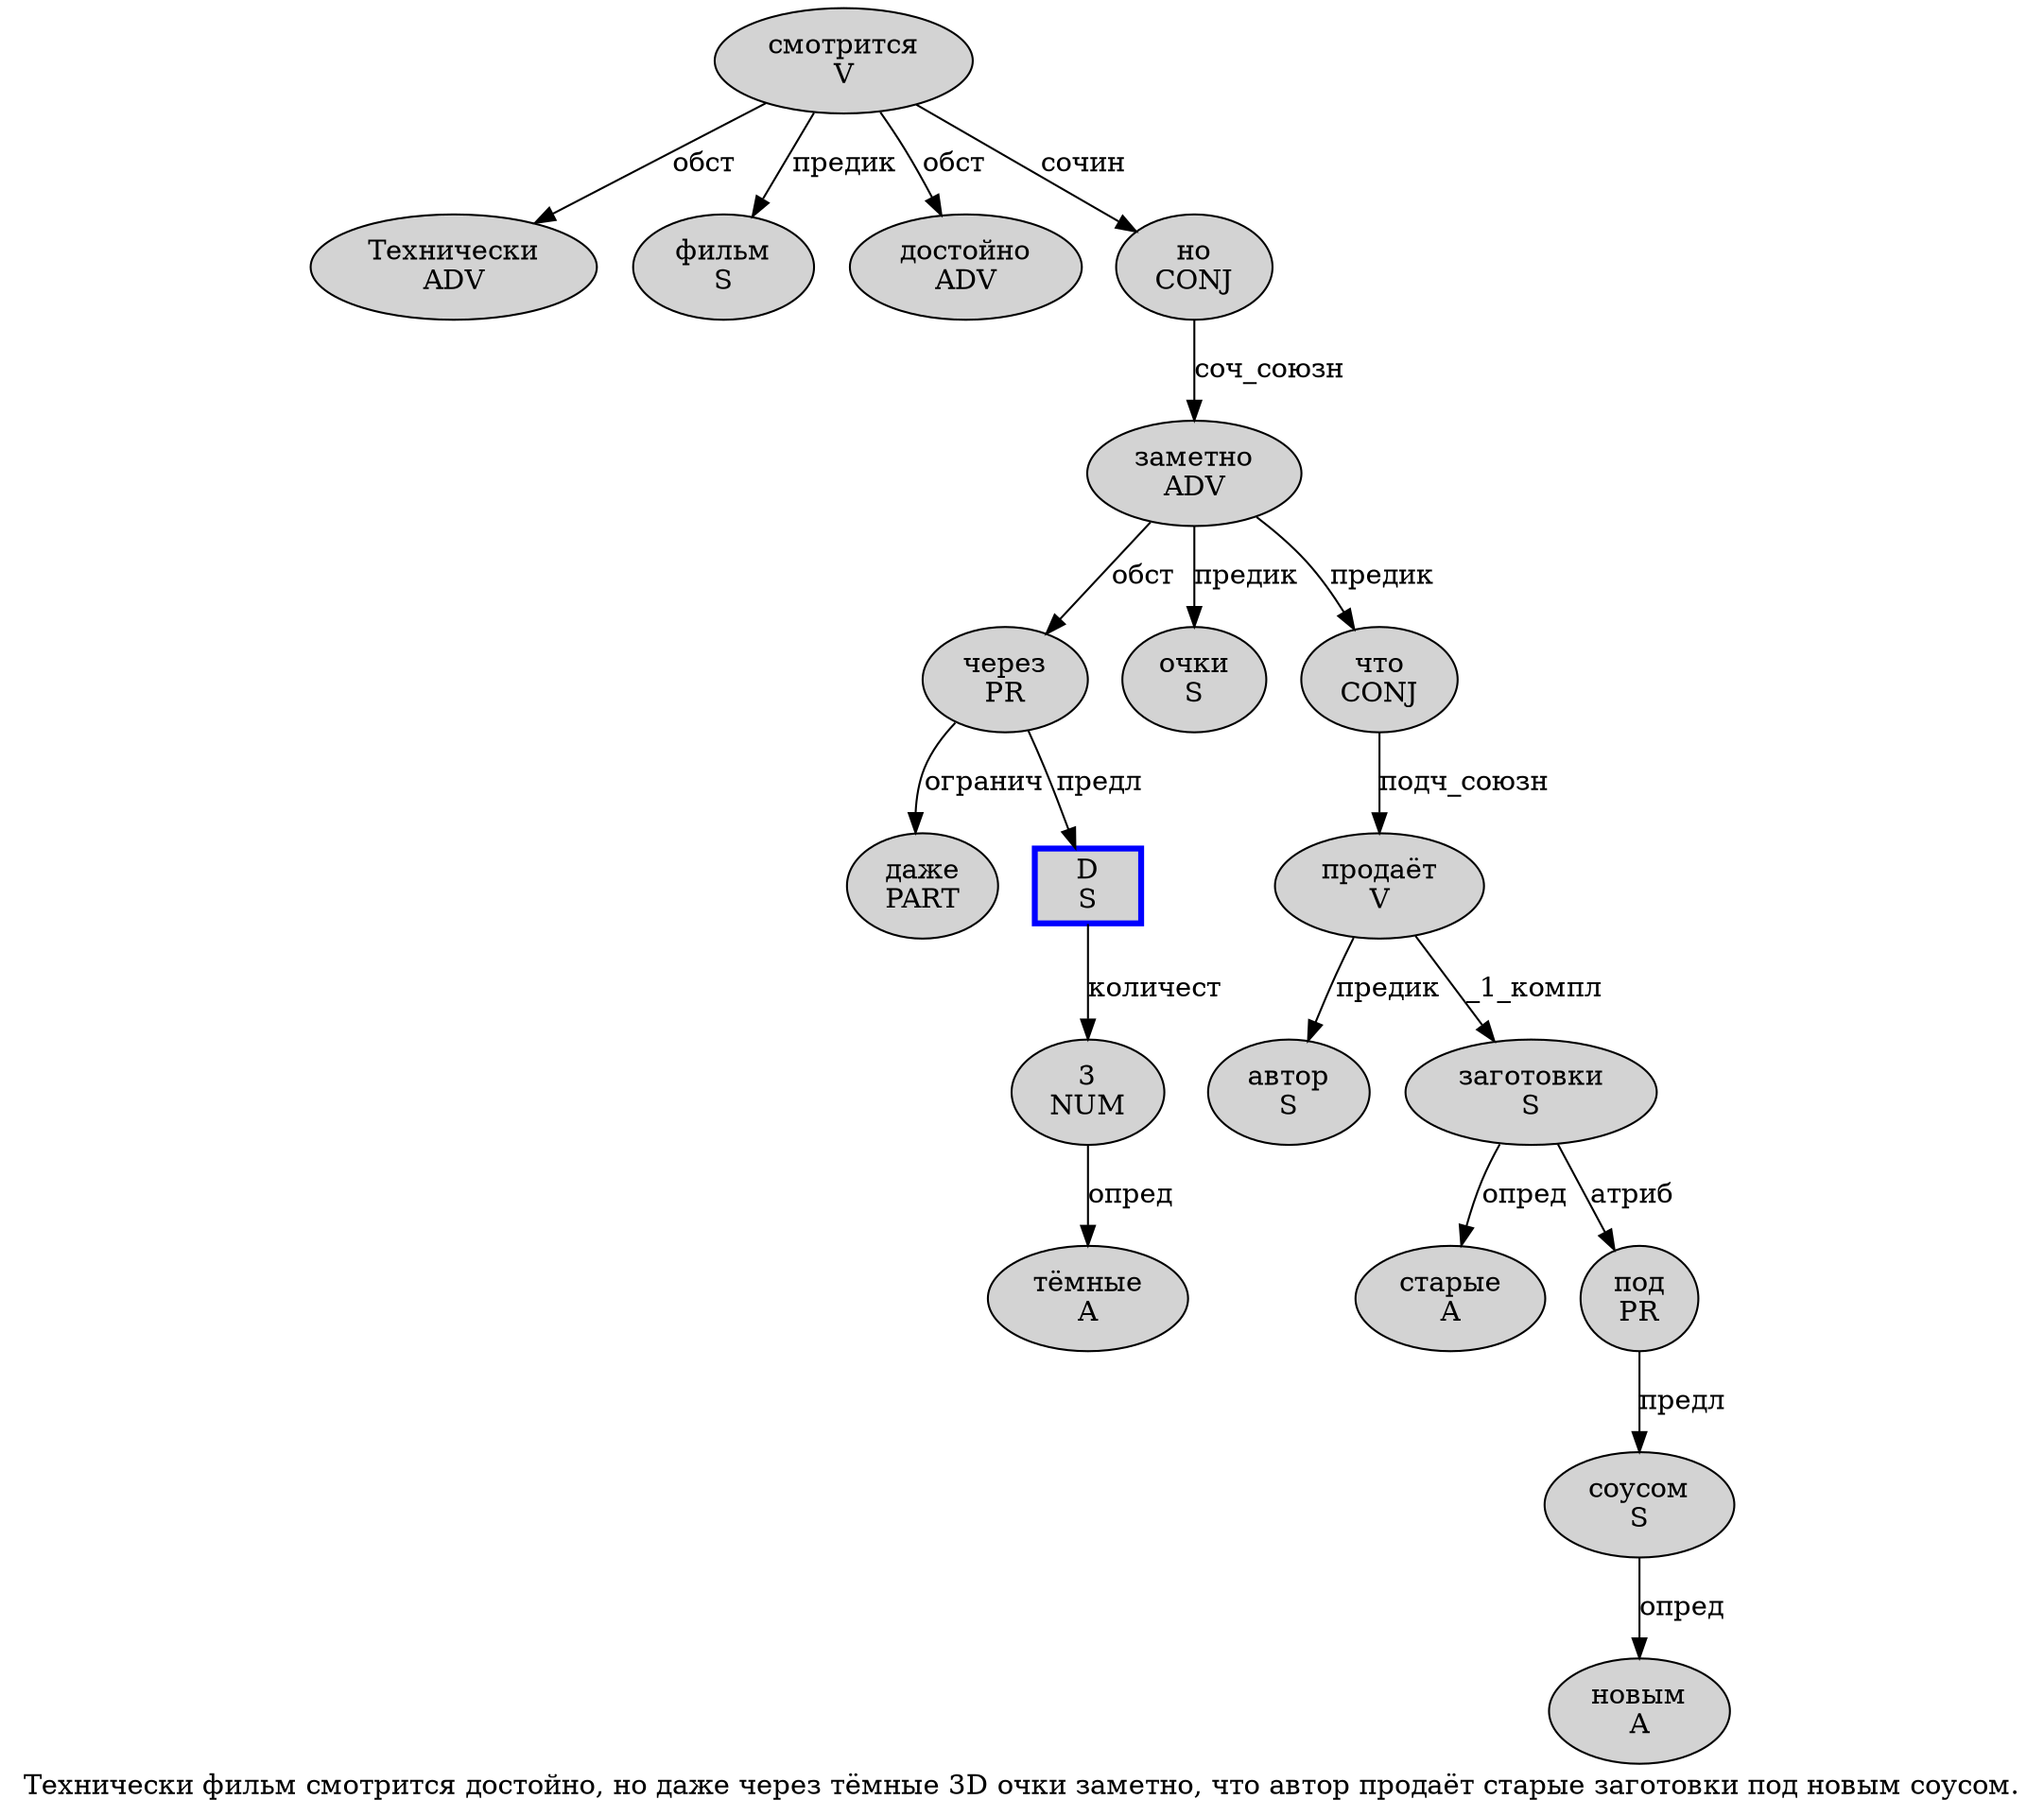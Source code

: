 digraph SENTENCE_2733 {
	graph [label="Технически фильм смотрится достойно, но даже через тёмные 3D очки заметно, что автор продаёт старые заготовки под новым соусом."]
	node [style=filled]
		0 [label="Технически
ADV" color="" fillcolor=lightgray penwidth=1 shape=ellipse]
		1 [label="фильм
S" color="" fillcolor=lightgray penwidth=1 shape=ellipse]
		2 [label="смотрится
V" color="" fillcolor=lightgray penwidth=1 shape=ellipse]
		3 [label="достойно
ADV" color="" fillcolor=lightgray penwidth=1 shape=ellipse]
		5 [label="но
CONJ" color="" fillcolor=lightgray penwidth=1 shape=ellipse]
		6 [label="даже
PART" color="" fillcolor=lightgray penwidth=1 shape=ellipse]
		7 [label="через
PR" color="" fillcolor=lightgray penwidth=1 shape=ellipse]
		8 [label="тёмные
A" color="" fillcolor=lightgray penwidth=1 shape=ellipse]
		9 [label="3
NUM" color="" fillcolor=lightgray penwidth=1 shape=ellipse]
		10 [label="D
S" color=blue fillcolor=lightgray penwidth=3 shape=box]
		11 [label="очки
S" color="" fillcolor=lightgray penwidth=1 shape=ellipse]
		12 [label="заметно
ADV" color="" fillcolor=lightgray penwidth=1 shape=ellipse]
		14 [label="что
CONJ" color="" fillcolor=lightgray penwidth=1 shape=ellipse]
		15 [label="автор
S" color="" fillcolor=lightgray penwidth=1 shape=ellipse]
		16 [label="продаёт
V" color="" fillcolor=lightgray penwidth=1 shape=ellipse]
		17 [label="старые
A" color="" fillcolor=lightgray penwidth=1 shape=ellipse]
		18 [label="заготовки
S" color="" fillcolor=lightgray penwidth=1 shape=ellipse]
		19 [label="под
PR" color="" fillcolor=lightgray penwidth=1 shape=ellipse]
		20 [label="новым
A" color="" fillcolor=lightgray penwidth=1 shape=ellipse]
		21 [label="соусом
S" color="" fillcolor=lightgray penwidth=1 shape=ellipse]
			18 -> 17 [label="опред"]
			18 -> 19 [label="атриб"]
			7 -> 6 [label="огранич"]
			7 -> 10 [label="предл"]
			16 -> 15 [label="предик"]
			16 -> 18 [label="_1_компл"]
			10 -> 9 [label="количест"]
			2 -> 0 [label="обст"]
			2 -> 1 [label="предик"]
			2 -> 3 [label="обст"]
			2 -> 5 [label="сочин"]
			21 -> 20 [label="опред"]
			9 -> 8 [label="опред"]
			14 -> 16 [label="подч_союзн"]
			5 -> 12 [label="соч_союзн"]
			19 -> 21 [label="предл"]
			12 -> 7 [label="обст"]
			12 -> 11 [label="предик"]
			12 -> 14 [label="предик"]
}